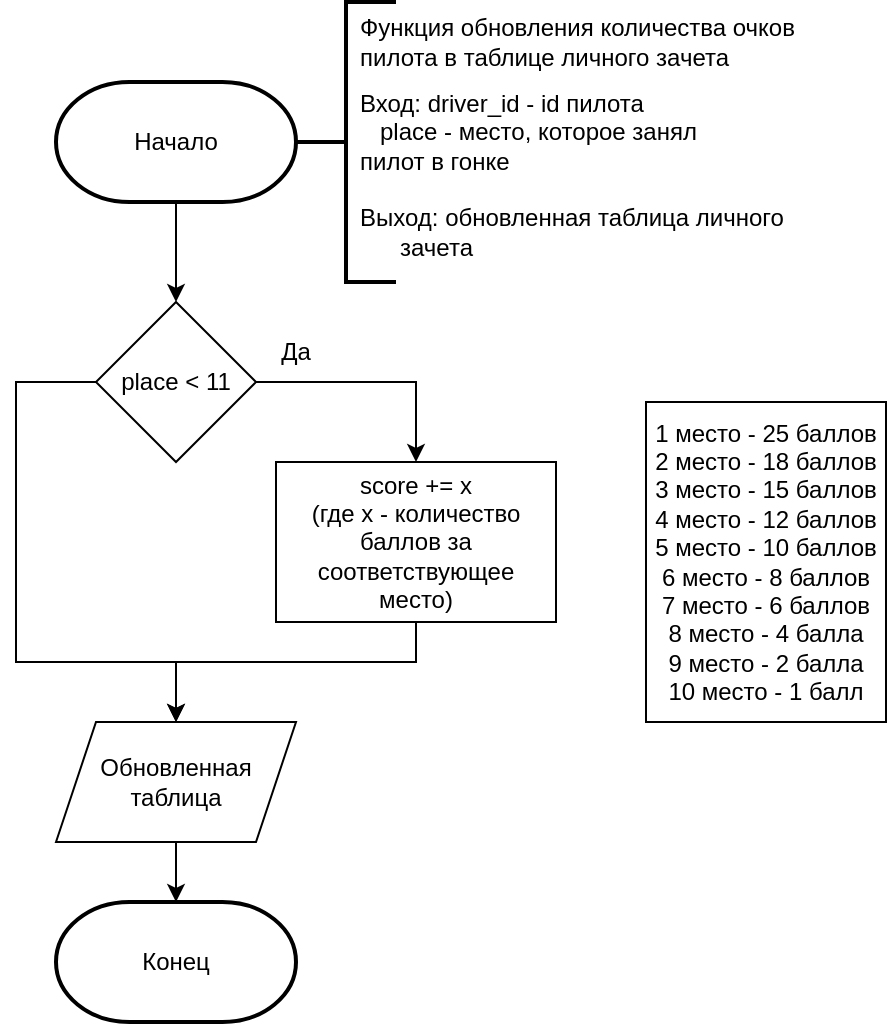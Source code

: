 <mxfile version="21.1.2" type="device">
  <diagram name="Page-1" id="swZhNCeiyRr0BJqZTSv-">
    <mxGraphModel dx="799" dy="600" grid="1" gridSize="10" guides="1" tooltips="1" connect="1" arrows="1" fold="1" page="1" pageScale="1" pageWidth="850" pageHeight="1100" math="0" shadow="0">
      <root>
        <mxCell id="0" />
        <mxCell id="1" parent="0" />
        <mxCell id="plIs9T70Kp8YXK5Y08mu-14" style="edgeStyle=orthogonalEdgeStyle;rounded=0;orthogonalLoop=1;jettySize=auto;html=1;entryX=0.5;entryY=0;entryDx=0;entryDy=0;" edge="1" parent="1" source="plIs9T70Kp8YXK5Y08mu-2" target="plIs9T70Kp8YXK5Y08mu-7">
          <mxGeometry relative="1" as="geometry" />
        </mxCell>
        <mxCell id="plIs9T70Kp8YXK5Y08mu-2" value="Начало" style="strokeWidth=2;html=1;shape=mxgraph.flowchart.terminator;whiteSpace=wrap;" vertex="1" parent="1">
          <mxGeometry x="290" y="80" width="120" height="60" as="geometry" />
        </mxCell>
        <mxCell id="plIs9T70Kp8YXK5Y08mu-3" value="" style="strokeWidth=2;html=1;shape=mxgraph.flowchart.annotation_2;align=left;labelPosition=right;pointerEvents=1;" vertex="1" parent="1">
          <mxGeometry x="410" y="40" width="50" height="140" as="geometry" />
        </mxCell>
        <mxCell id="plIs9T70Kp8YXK5Y08mu-4" value="Функция обновления количества очков пилота в таблице личного зачета" style="text;html=1;strokeColor=none;fillColor=none;align=left;verticalAlign=middle;whiteSpace=wrap;rounded=0;" vertex="1" parent="1">
          <mxGeometry x="440" y="40" width="220" height="40" as="geometry" />
        </mxCell>
        <mxCell id="plIs9T70Kp8YXK5Y08mu-5" value="Вход: driver_id - id пилота&lt;br&gt;&lt;span style=&quot;white-space: pre;&quot;&gt;	&lt;/span&gt;&amp;nbsp;&amp;nbsp;place - место, которое занял &lt;span style=&quot;white-space: pre;&quot;&gt;	&lt;/span&gt;&lt;span style=&quot;white-space: pre;&quot;&gt;	&lt;/span&gt;&amp;nbsp; &amp;nbsp; &amp;nbsp; пилот в гонке" style="text;html=1;strokeColor=none;fillColor=none;align=left;verticalAlign=middle;whiteSpace=wrap;rounded=0;" vertex="1" parent="1">
          <mxGeometry x="440" y="80" width="220" height="50" as="geometry" />
        </mxCell>
        <mxCell id="plIs9T70Kp8YXK5Y08mu-6" value="Выход: обновленная таблица личного &lt;span style=&quot;white-space: pre;&quot;&gt;	&lt;/span&gt;&amp;nbsp; &amp;nbsp; &amp;nbsp;зачета" style="text;html=1;strokeColor=none;fillColor=none;align=left;verticalAlign=middle;whiteSpace=wrap;rounded=0;" vertex="1" parent="1">
          <mxGeometry x="440" y="130" width="220" height="50" as="geometry" />
        </mxCell>
        <mxCell id="plIs9T70Kp8YXK5Y08mu-9" value="" style="edgeStyle=orthogonalEdgeStyle;rounded=0;orthogonalLoop=1;jettySize=auto;html=1;entryX=0.5;entryY=0;entryDx=0;entryDy=0;" edge="1" parent="1" source="plIs9T70Kp8YXK5Y08mu-7" target="plIs9T70Kp8YXK5Y08mu-8">
          <mxGeometry relative="1" as="geometry" />
        </mxCell>
        <mxCell id="plIs9T70Kp8YXK5Y08mu-11" style="edgeStyle=orthogonalEdgeStyle;rounded=0;orthogonalLoop=1;jettySize=auto;html=1;" edge="1" parent="1" source="plIs9T70Kp8YXK5Y08mu-7" target="plIs9T70Kp8YXK5Y08mu-12">
          <mxGeometry relative="1" as="geometry">
            <mxPoint x="240" y="400" as="targetPoint" />
            <Array as="points">
              <mxPoint x="270" y="230" />
              <mxPoint x="270" y="370" />
              <mxPoint x="350" y="370" />
            </Array>
          </mxGeometry>
        </mxCell>
        <mxCell id="plIs9T70Kp8YXK5Y08mu-7" value="place &amp;lt; 11" style="rhombus;whiteSpace=wrap;html=1;" vertex="1" parent="1">
          <mxGeometry x="310" y="190" width="80" height="80" as="geometry" />
        </mxCell>
        <mxCell id="plIs9T70Kp8YXK5Y08mu-13" style="edgeStyle=orthogonalEdgeStyle;rounded=0;orthogonalLoop=1;jettySize=auto;html=1;entryX=0.5;entryY=0;entryDx=0;entryDy=0;" edge="1" parent="1" source="plIs9T70Kp8YXK5Y08mu-8" target="plIs9T70Kp8YXK5Y08mu-12">
          <mxGeometry relative="1" as="geometry">
            <Array as="points">
              <mxPoint x="470" y="370" />
              <mxPoint x="350" y="370" />
            </Array>
          </mxGeometry>
        </mxCell>
        <mxCell id="plIs9T70Kp8YXK5Y08mu-8" value="score += x&lt;br&gt;(где x - количество баллов за соответствующее место)" style="whiteSpace=wrap;html=1;" vertex="1" parent="1">
          <mxGeometry x="400" y="270" width="140" height="80" as="geometry" />
        </mxCell>
        <mxCell id="plIs9T70Kp8YXK5Y08mu-10" value="Да" style="text;html=1;strokeColor=none;fillColor=none;align=center;verticalAlign=middle;whiteSpace=wrap;rounded=0;" vertex="1" parent="1">
          <mxGeometry x="380" y="200" width="60" height="30" as="geometry" />
        </mxCell>
        <mxCell id="plIs9T70Kp8YXK5Y08mu-16" style="edgeStyle=orthogonalEdgeStyle;rounded=0;orthogonalLoop=1;jettySize=auto;html=1;entryX=0.5;entryY=0;entryDx=0;entryDy=0;entryPerimeter=0;" edge="1" parent="1" source="plIs9T70Kp8YXK5Y08mu-12" target="plIs9T70Kp8YXK5Y08mu-15">
          <mxGeometry relative="1" as="geometry" />
        </mxCell>
        <mxCell id="plIs9T70Kp8YXK5Y08mu-12" value="Обновленная таблица" style="shape=parallelogram;perimeter=parallelogramPerimeter;whiteSpace=wrap;html=1;fixedSize=1;" vertex="1" parent="1">
          <mxGeometry x="290" y="400" width="120" height="60" as="geometry" />
        </mxCell>
        <mxCell id="plIs9T70Kp8YXK5Y08mu-15" value="Конец" style="strokeWidth=2;html=1;shape=mxgraph.flowchart.terminator;whiteSpace=wrap;" vertex="1" parent="1">
          <mxGeometry x="290" y="490" width="120" height="60" as="geometry" />
        </mxCell>
        <mxCell id="plIs9T70Kp8YXK5Y08mu-18" value="1 место - 25 баллов&lt;br&gt;2 место - 18 баллов&lt;br&gt;3 место - 15 баллов&lt;br&gt;4 место - 12 баллов&lt;br&gt;5 место - 10 баллов&lt;br&gt;6 место - 8 баллов&lt;br&gt;7 место - 6 баллов&lt;br&gt;8 место - 4 балла&lt;br&gt;9 место - 2 балла&lt;br&gt;10 место - 1 балл" style="rounded=0;whiteSpace=wrap;html=1;" vertex="1" parent="1">
          <mxGeometry x="585" y="240" width="120" height="160" as="geometry" />
        </mxCell>
      </root>
    </mxGraphModel>
  </diagram>
</mxfile>
